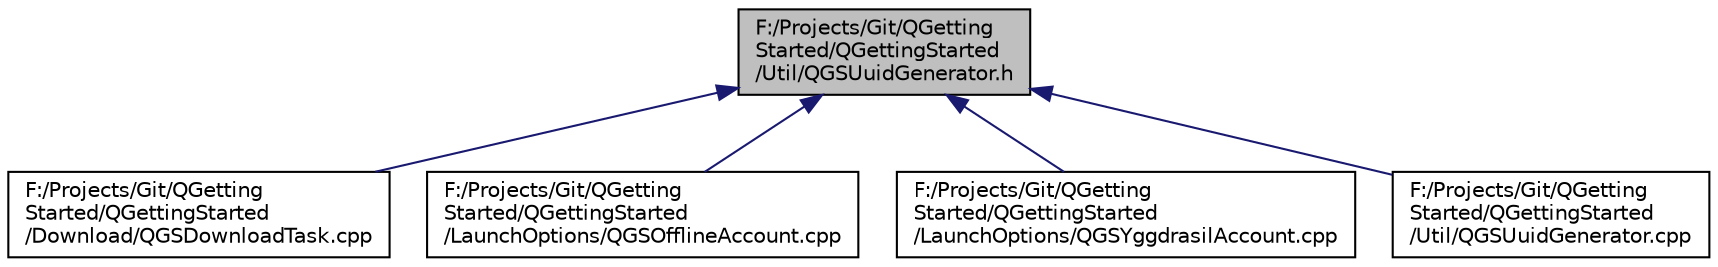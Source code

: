 digraph "F:/Projects/Git/QGettingStarted/QGettingStarted/Util/QGSUuidGenerator.h"
{
  edge [fontname="Helvetica",fontsize="10",labelfontname="Helvetica",labelfontsize="10"];
  node [fontname="Helvetica",fontsize="10",shape=record];
  Node4 [label="F:/Projects/Git/QGetting\lStarted/QGettingStarted\l/Util/QGSUuidGenerator.h",height=0.2,width=0.4,color="black", fillcolor="grey75", style="filled", fontcolor="black"];
  Node4 -> Node5 [dir="back",color="midnightblue",fontsize="10",style="solid",fontname="Helvetica"];
  Node5 [label="F:/Projects/Git/QGetting\lStarted/QGettingStarted\l/Download/QGSDownloadTask.cpp",height=0.2,width=0.4,color="black", fillcolor="white", style="filled",URL="$_q_g_s_download_task_8cpp.html"];
  Node4 -> Node6 [dir="back",color="midnightblue",fontsize="10",style="solid",fontname="Helvetica"];
  Node6 [label="F:/Projects/Git/QGetting\lStarted/QGettingStarted\l/LaunchOptions/QGSOfflineAccount.cpp",height=0.2,width=0.4,color="black", fillcolor="white", style="filled",URL="$_q_g_s_offline_account_8cpp.html"];
  Node4 -> Node7 [dir="back",color="midnightblue",fontsize="10",style="solid",fontname="Helvetica"];
  Node7 [label="F:/Projects/Git/QGetting\lStarted/QGettingStarted\l/LaunchOptions/QGSYggdrasilAccount.cpp",height=0.2,width=0.4,color="black", fillcolor="white", style="filled",URL="$_q_g_s_yggdrasil_account_8cpp.html"];
  Node4 -> Node8 [dir="back",color="midnightblue",fontsize="10",style="solid",fontname="Helvetica"];
  Node8 [label="F:/Projects/Git/QGetting\lStarted/QGettingStarted\l/Util/QGSUuidGenerator.cpp",height=0.2,width=0.4,color="black", fillcolor="white", style="filled",URL="$_q_g_s_uuid_generator_8cpp.html"];
}
